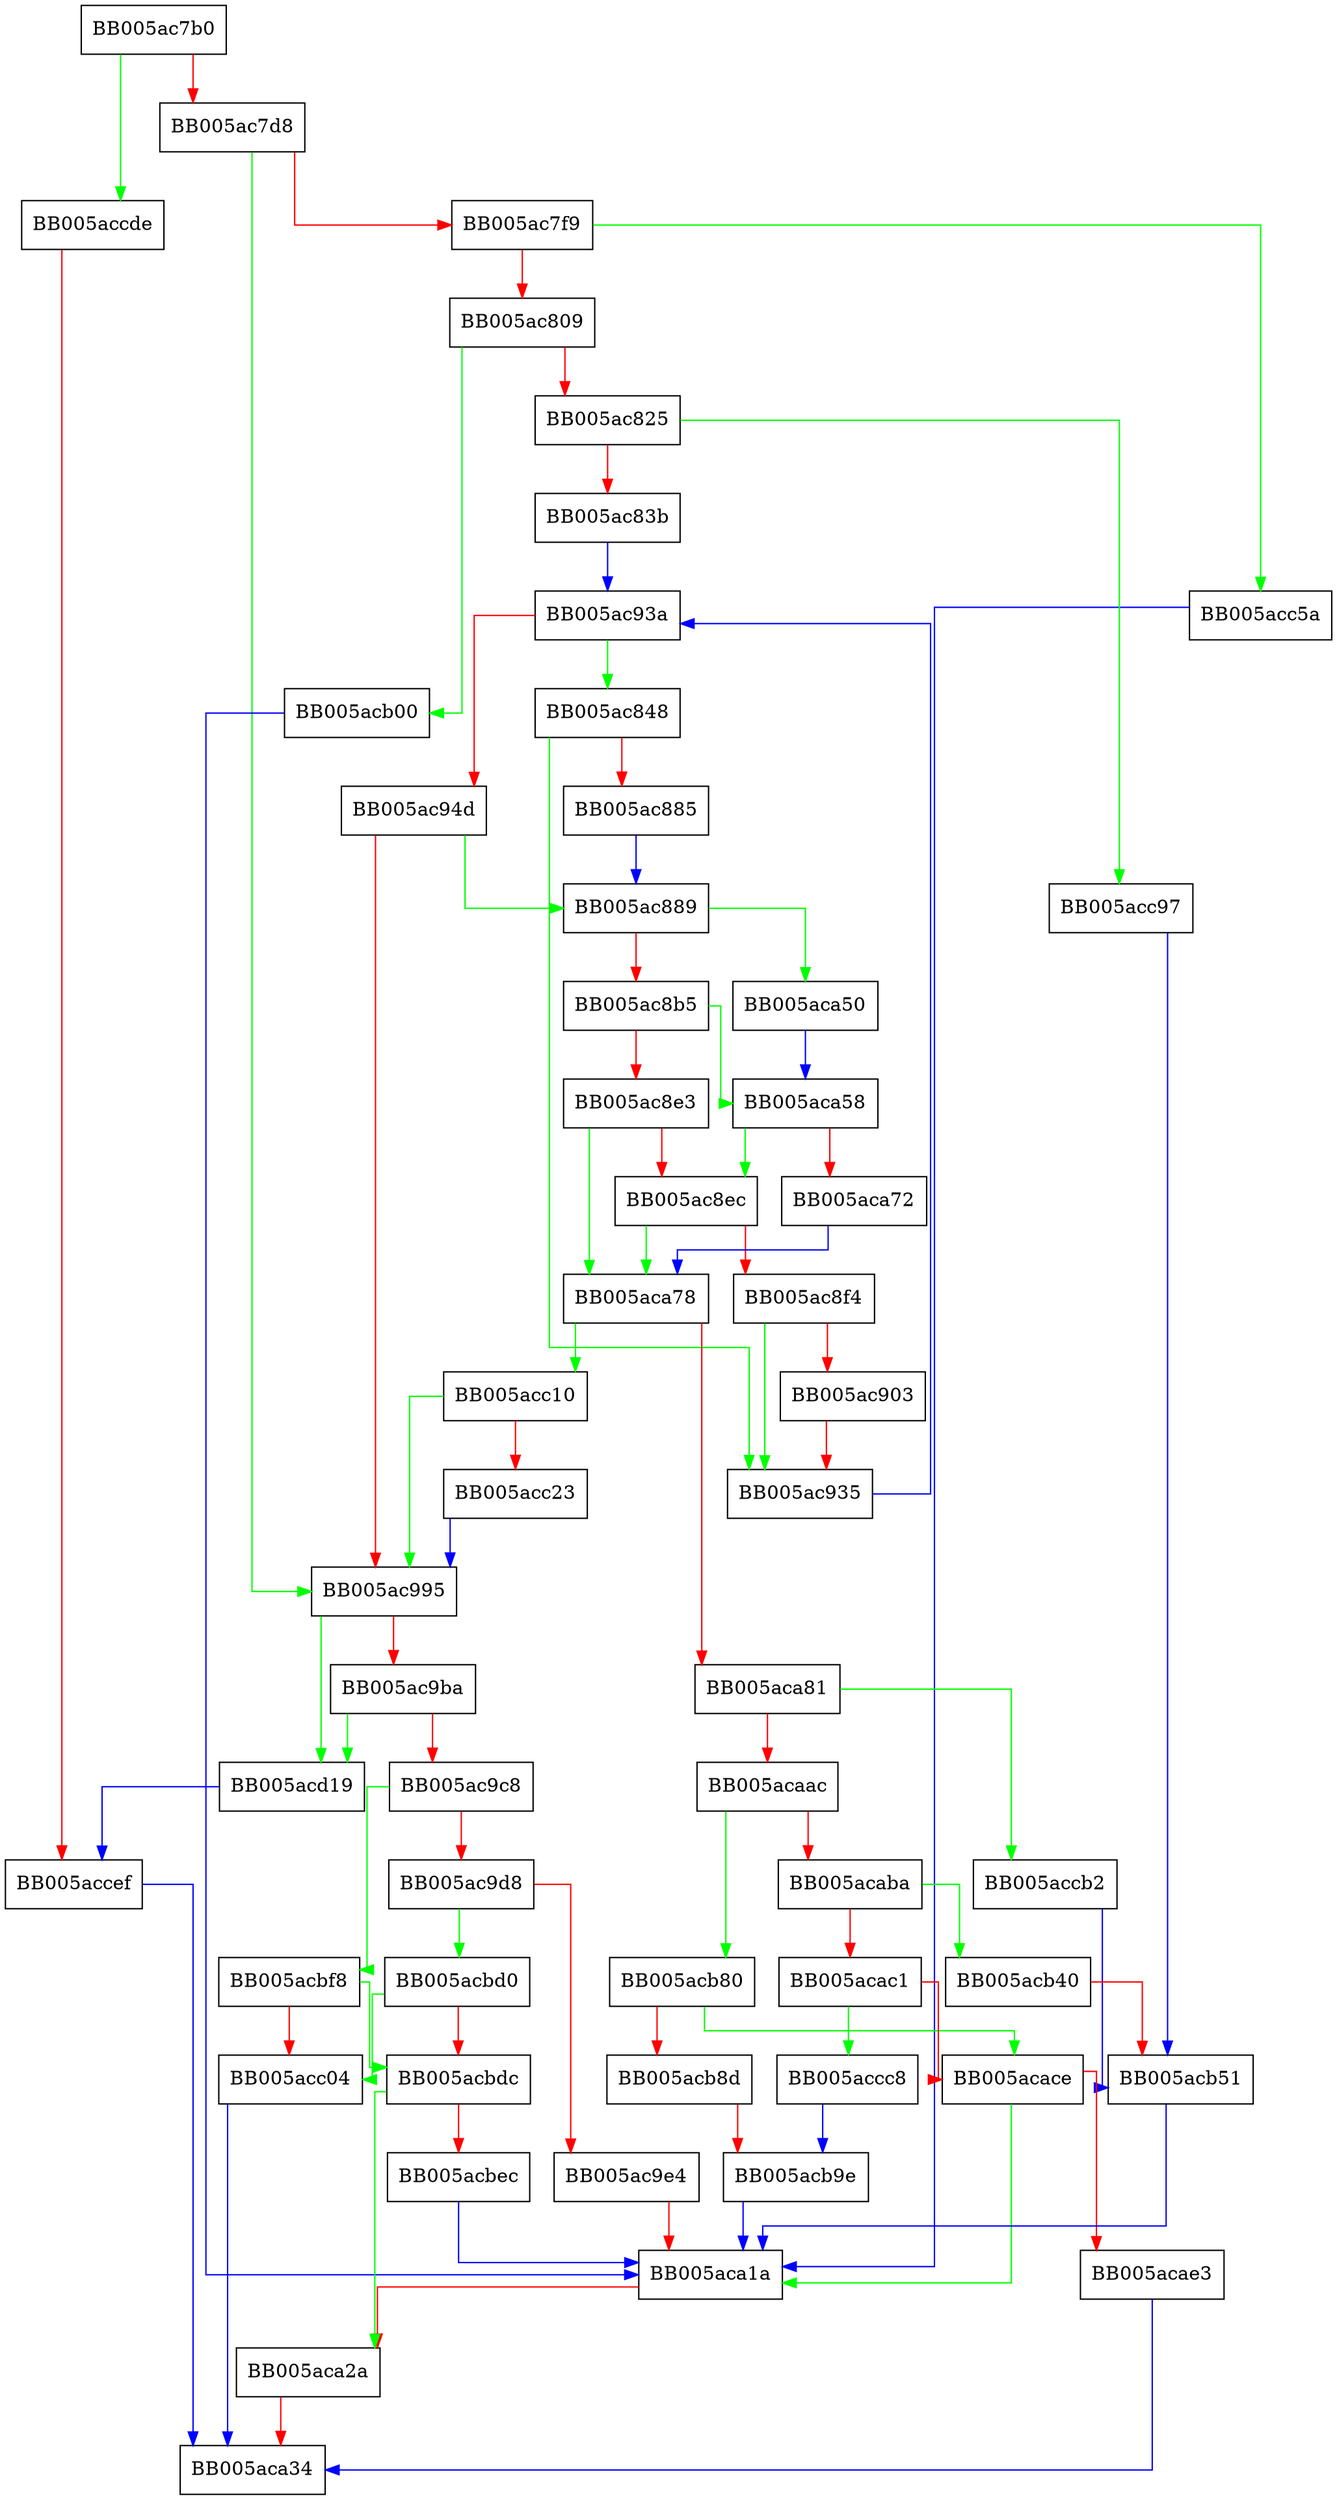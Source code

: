 digraph evp_pkey_asym_cipher_init {
  node [shape="box"];
  graph [splines=ortho];
  BB005ac7b0 -> BB005accde [color="green"];
  BB005ac7b0 -> BB005ac7d8 [color="red"];
  BB005ac7d8 -> BB005ac995 [color="green"];
  BB005ac7d8 -> BB005ac7f9 [color="red"];
  BB005ac7f9 -> BB005acc5a [color="green"];
  BB005ac7f9 -> BB005ac809 [color="red"];
  BB005ac809 -> BB005acb00 [color="green"];
  BB005ac809 -> BB005ac825 [color="red"];
  BB005ac825 -> BB005acc97 [color="green"];
  BB005ac825 -> BB005ac83b [color="red"];
  BB005ac83b -> BB005ac93a [color="blue"];
  BB005ac848 -> BB005ac935 [color="green"];
  BB005ac848 -> BB005ac885 [color="red"];
  BB005ac885 -> BB005ac889 [color="blue"];
  BB005ac889 -> BB005aca50 [color="green"];
  BB005ac889 -> BB005ac8b5 [color="red"];
  BB005ac8b5 -> BB005aca58 [color="green"];
  BB005ac8b5 -> BB005ac8e3 [color="red"];
  BB005ac8e3 -> BB005aca78 [color="green"];
  BB005ac8e3 -> BB005ac8ec [color="red"];
  BB005ac8ec -> BB005aca78 [color="green"];
  BB005ac8ec -> BB005ac8f4 [color="red"];
  BB005ac8f4 -> BB005ac935 [color="green"];
  BB005ac8f4 -> BB005ac903 [color="red"];
  BB005ac903 -> BB005ac935 [color="red"];
  BB005ac935 -> BB005ac93a [color="blue"];
  BB005ac93a -> BB005ac848 [color="green"];
  BB005ac93a -> BB005ac94d [color="red"];
  BB005ac94d -> BB005ac889 [color="green"];
  BB005ac94d -> BB005ac995 [color="red"];
  BB005ac995 -> BB005acd19 [color="green"];
  BB005ac995 -> BB005ac9ba [color="red"];
  BB005ac9ba -> BB005acd19 [color="green"];
  BB005ac9ba -> BB005ac9c8 [color="red"];
  BB005ac9c8 -> BB005acbf8 [color="green"];
  BB005ac9c8 -> BB005ac9d8 [color="red"];
  BB005ac9d8 -> BB005acbd0 [color="green"];
  BB005ac9d8 -> BB005ac9e4 [color="red"];
  BB005ac9e4 -> BB005aca1a [color="red"];
  BB005aca1a -> BB005aca2a [color="red"];
  BB005aca2a -> BB005aca34 [color="red"];
  BB005aca50 -> BB005aca58 [color="blue"];
  BB005aca58 -> BB005ac8ec [color="green"];
  BB005aca58 -> BB005aca72 [color="red"];
  BB005aca72 -> BB005aca78 [color="blue"];
  BB005aca78 -> BB005acc10 [color="green"];
  BB005aca78 -> BB005aca81 [color="red"];
  BB005aca81 -> BB005accb2 [color="green"];
  BB005aca81 -> BB005acaac [color="red"];
  BB005acaac -> BB005acb80 [color="green"];
  BB005acaac -> BB005acaba [color="red"];
  BB005acaba -> BB005acb40 [color="green"];
  BB005acaba -> BB005acac1 [color="red"];
  BB005acac1 -> BB005accc8 [color="green"];
  BB005acac1 -> BB005acace [color="red"];
  BB005acace -> BB005aca1a [color="green"];
  BB005acace -> BB005acae3 [color="red"];
  BB005acae3 -> BB005aca34 [color="blue"];
  BB005acb00 -> BB005aca1a [color="blue"];
  BB005acb40 -> BB005acb51 [color="red"];
  BB005acb51 -> BB005aca1a [color="blue"];
  BB005acb80 -> BB005acace [color="green"];
  BB005acb80 -> BB005acb8d [color="red"];
  BB005acb8d -> BB005acb9e [color="red"];
  BB005acb9e -> BB005aca1a [color="blue"];
  BB005acbd0 -> BB005acc04 [color="green"];
  BB005acbd0 -> BB005acbdc [color="red"];
  BB005acbdc -> BB005aca2a [color="green"];
  BB005acbdc -> BB005acbec [color="red"];
  BB005acbec -> BB005aca1a [color="blue"];
  BB005acbf8 -> BB005acbdc [color="green"];
  BB005acbf8 -> BB005acc04 [color="red"];
  BB005acc04 -> BB005aca34 [color="blue"];
  BB005acc10 -> BB005ac995 [color="green"];
  BB005acc10 -> BB005acc23 [color="red"];
  BB005acc23 -> BB005ac995 [color="blue"];
  BB005acc5a -> BB005aca1a [color="blue"];
  BB005acc97 -> BB005acb51 [color="blue"];
  BB005accb2 -> BB005acb51 [color="blue"];
  BB005accc8 -> BB005acb9e [color="blue"];
  BB005accde -> BB005accef [color="red"];
  BB005accef -> BB005aca34 [color="blue"];
  BB005acd19 -> BB005accef [color="blue"];
}